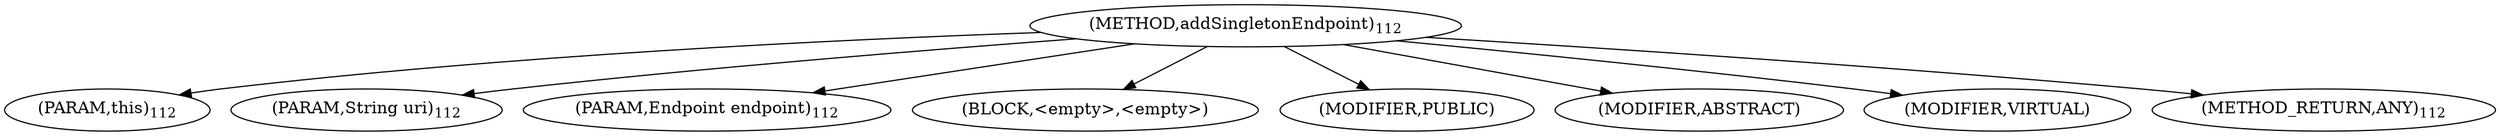 digraph "addSingletonEndpoint" {  
"101" [label = <(METHOD,addSingletonEndpoint)<SUB>112</SUB>> ]
"102" [label = <(PARAM,this)<SUB>112</SUB>> ]
"103" [label = <(PARAM,String uri)<SUB>112</SUB>> ]
"104" [label = <(PARAM,Endpoint endpoint)<SUB>112</SUB>> ]
"105" [label = <(BLOCK,&lt;empty&gt;,&lt;empty&gt;)> ]
"106" [label = <(MODIFIER,PUBLIC)> ]
"107" [label = <(MODIFIER,ABSTRACT)> ]
"108" [label = <(MODIFIER,VIRTUAL)> ]
"109" [label = <(METHOD_RETURN,ANY)<SUB>112</SUB>> ]
  "101" -> "102" 
  "101" -> "103" 
  "101" -> "104" 
  "101" -> "105" 
  "101" -> "106" 
  "101" -> "107" 
  "101" -> "108" 
  "101" -> "109" 
}
